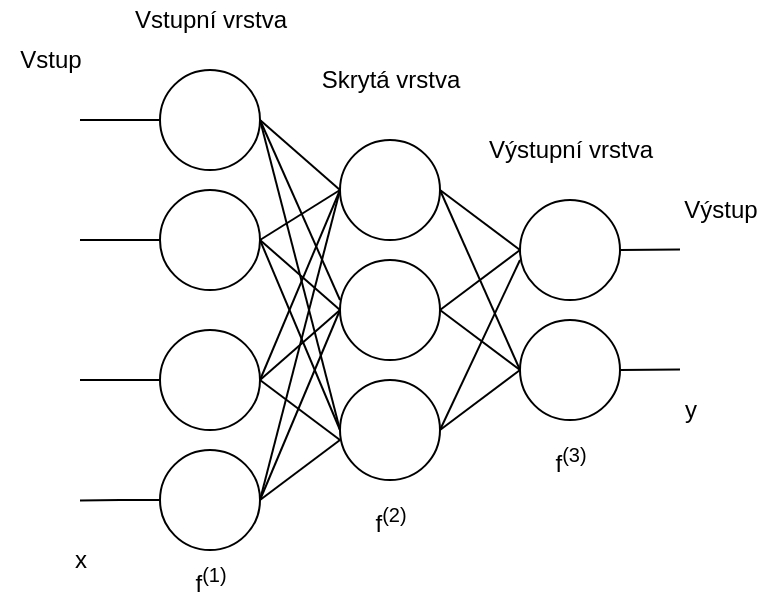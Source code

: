 <mxfile version="13.9.5" type="device"><diagram id="pe4ZUGVDjTM7vw3yoN9L" name="Page-1"><mxGraphModel dx="438" dy="494" grid="1" gridSize="10" guides="1" tooltips="1" connect="1" arrows="1" fold="1" page="1" pageScale="1" pageWidth="850" pageHeight="1100" math="0" shadow="0"><root><mxCell id="0"/><mxCell id="1" parent="0"/><mxCell id="k9sbbypiJCij96CGt9lP-14" style="edgeStyle=orthogonalEdgeStyle;rounded=0;orthogonalLoop=1;jettySize=auto;html=1;exitX=0;exitY=0.5;exitDx=0;exitDy=0;endArrow=none;endFill=0;" edge="1" parent="1" source="k9sbbypiJCij96CGt9lP-1"><mxGeometry relative="1" as="geometry"><mxPoint x="60" y="270" as="targetPoint"/></mxGeometry></mxCell><mxCell id="k9sbbypiJCij96CGt9lP-22" style="edgeStyle=none;rounded=0;orthogonalLoop=1;jettySize=auto;html=1;exitX=1;exitY=0.5;exitDx=0;exitDy=0;entryX=0;entryY=0.5;entryDx=0;entryDy=0;endArrow=none;endFill=0;" edge="1" parent="1" source="k9sbbypiJCij96CGt9lP-1" target="k9sbbypiJCij96CGt9lP-5"><mxGeometry relative="1" as="geometry"/></mxCell><mxCell id="k9sbbypiJCij96CGt9lP-1" value="" style="ellipse;whiteSpace=wrap;html=1;aspect=fixed;" vertex="1" parent="1"><mxGeometry x="100" y="245" width="50" height="50" as="geometry"/></mxCell><mxCell id="k9sbbypiJCij96CGt9lP-15" style="edgeStyle=orthogonalEdgeStyle;rounded=0;orthogonalLoop=1;jettySize=auto;html=1;exitX=0;exitY=0.5;exitDx=0;exitDy=0;endArrow=none;endFill=0;" edge="1" parent="1" source="k9sbbypiJCij96CGt9lP-3"><mxGeometry relative="1" as="geometry"><mxPoint x="60.0" y="330.31" as="targetPoint"/></mxGeometry></mxCell><mxCell id="k9sbbypiJCij96CGt9lP-25" style="edgeStyle=none;rounded=0;orthogonalLoop=1;jettySize=auto;html=1;exitX=1;exitY=0.5;exitDx=0;exitDy=0;endArrow=none;endFill=0;" edge="1" parent="1" source="k9sbbypiJCij96CGt9lP-3"><mxGeometry relative="1" as="geometry"><mxPoint x="190" y="300" as="targetPoint"/></mxGeometry></mxCell><mxCell id="k9sbbypiJCij96CGt9lP-3" value="" style="ellipse;whiteSpace=wrap;html=1;aspect=fixed;" vertex="1" parent="1"><mxGeometry x="100" y="305" width="50" height="50" as="geometry"/></mxCell><mxCell id="k9sbbypiJCij96CGt9lP-28" style="edgeStyle=none;rounded=0;orthogonalLoop=1;jettySize=auto;html=1;exitX=1;exitY=0.5;exitDx=0;exitDy=0;entryX=0;entryY=0.5;entryDx=0;entryDy=0;endArrow=none;endFill=0;" edge="1" parent="1" source="k9sbbypiJCij96CGt9lP-5" target="k9sbbypiJCij96CGt9lP-8"><mxGeometry relative="1" as="geometry"/></mxCell><mxCell id="k9sbbypiJCij96CGt9lP-5" value="" style="ellipse;whiteSpace=wrap;html=1;aspect=fixed;" vertex="1" parent="1"><mxGeometry x="190" y="150" width="50" height="50" as="geometry"/></mxCell><mxCell id="k9sbbypiJCij96CGt9lP-30" style="edgeStyle=none;rounded=0;orthogonalLoop=1;jettySize=auto;html=1;exitX=1;exitY=0.5;exitDx=0;exitDy=0;entryX=0;entryY=0.5;entryDx=0;entryDy=0;endArrow=none;endFill=0;" edge="1" parent="1" source="k9sbbypiJCij96CGt9lP-6" target="k9sbbypiJCij96CGt9lP-8"><mxGeometry relative="1" as="geometry"/></mxCell><mxCell id="k9sbbypiJCij96CGt9lP-6" value="" style="ellipse;whiteSpace=wrap;html=1;aspect=fixed;" vertex="1" parent="1"><mxGeometry x="190" y="210" width="50" height="50" as="geometry"/></mxCell><mxCell id="k9sbbypiJCij96CGt9lP-31" style="edgeStyle=none;rounded=0;orthogonalLoop=1;jettySize=auto;html=1;exitX=1;exitY=0.5;exitDx=0;exitDy=0;endArrow=none;endFill=0;" edge="1" parent="1" source="k9sbbypiJCij96CGt9lP-7"><mxGeometry relative="1" as="geometry"><mxPoint x="280" y="210" as="targetPoint"/></mxGeometry></mxCell><mxCell id="k9sbbypiJCij96CGt9lP-7" value="" style="ellipse;whiteSpace=wrap;html=1;aspect=fixed;" vertex="1" parent="1"><mxGeometry x="190" y="270" width="50" height="50" as="geometry"/></mxCell><mxCell id="k9sbbypiJCij96CGt9lP-34" style="edgeStyle=none;rounded=0;orthogonalLoop=1;jettySize=auto;html=1;exitX=1;exitY=0.5;exitDx=0;exitDy=0;endArrow=none;endFill=0;" edge="1" parent="1" source="k9sbbypiJCij96CGt9lP-8"><mxGeometry relative="1" as="geometry"><mxPoint x="360" y="204.793" as="targetPoint"/></mxGeometry></mxCell><mxCell id="k9sbbypiJCij96CGt9lP-8" value="" style="ellipse;whiteSpace=wrap;html=1;aspect=fixed;" vertex="1" parent="1"><mxGeometry x="280" y="180" width="50" height="50" as="geometry"/></mxCell><mxCell id="k9sbbypiJCij96CGt9lP-35" style="edgeStyle=none;rounded=0;orthogonalLoop=1;jettySize=auto;html=1;exitX=1;exitY=0.5;exitDx=0;exitDy=0;endArrow=none;endFill=0;" edge="1" parent="1" source="k9sbbypiJCij96CGt9lP-9"><mxGeometry relative="1" as="geometry"><mxPoint x="360" y="264.793" as="targetPoint"/></mxGeometry></mxCell><mxCell id="k9sbbypiJCij96CGt9lP-9" value="" style="ellipse;whiteSpace=wrap;html=1;aspect=fixed;" vertex="1" parent="1"><mxGeometry x="280" y="240" width="50" height="50" as="geometry"/></mxCell><mxCell id="k9sbbypiJCij96CGt9lP-12" style="edgeStyle=orthogonalEdgeStyle;rounded=0;orthogonalLoop=1;jettySize=auto;html=1;exitX=0;exitY=0.5;exitDx=0;exitDy=0;endArrow=none;endFill=0;" edge="1" parent="1" source="k9sbbypiJCij96CGt9lP-10"><mxGeometry relative="1" as="geometry"><mxPoint x="60.0" y="139.966" as="targetPoint"/></mxGeometry></mxCell><mxCell id="k9sbbypiJCij96CGt9lP-16" style="rounded=0;orthogonalLoop=1;jettySize=auto;html=1;entryX=0;entryY=0.5;entryDx=0;entryDy=0;endArrow=none;endFill=0;" edge="1" parent="1" target="k9sbbypiJCij96CGt9lP-5"><mxGeometry relative="1" as="geometry"><mxPoint x="150" y="140" as="sourcePoint"/></mxGeometry></mxCell><mxCell id="k9sbbypiJCij96CGt9lP-10" value="" style="ellipse;whiteSpace=wrap;html=1;aspect=fixed;" vertex="1" parent="1"><mxGeometry x="100" y="115" width="50" height="50" as="geometry"/></mxCell><mxCell id="k9sbbypiJCij96CGt9lP-13" style="edgeStyle=orthogonalEdgeStyle;rounded=0;orthogonalLoop=1;jettySize=auto;html=1;exitX=0;exitY=0.5;exitDx=0;exitDy=0;endArrow=none;endFill=0;" edge="1" parent="1" source="k9sbbypiJCij96CGt9lP-11"><mxGeometry relative="1" as="geometry"><mxPoint x="60.0" y="199.966" as="targetPoint"/></mxGeometry></mxCell><mxCell id="k9sbbypiJCij96CGt9lP-19" style="edgeStyle=none;rounded=0;orthogonalLoop=1;jettySize=auto;html=1;exitX=1;exitY=0.5;exitDx=0;exitDy=0;entryX=0;entryY=0.5;entryDx=0;entryDy=0;endArrow=none;endFill=0;" edge="1" parent="1" source="k9sbbypiJCij96CGt9lP-11" target="k9sbbypiJCij96CGt9lP-5"><mxGeometry relative="1" as="geometry"/></mxCell><mxCell id="k9sbbypiJCij96CGt9lP-11" value="" style="ellipse;whiteSpace=wrap;html=1;aspect=fixed;" vertex="1" parent="1"><mxGeometry x="100" y="175" width="50" height="50" as="geometry"/></mxCell><mxCell id="k9sbbypiJCij96CGt9lP-17" style="rounded=0;orthogonalLoop=1;jettySize=auto;html=1;entryX=0;entryY=0.4;entryDx=0;entryDy=0;endArrow=none;endFill=0;exitX=1;exitY=0.5;exitDx=0;exitDy=0;entryPerimeter=0;" edge="1" parent="1" source="k9sbbypiJCij96CGt9lP-10" target="k9sbbypiJCij96CGt9lP-6"><mxGeometry relative="1" as="geometry"><mxPoint x="160" y="150" as="sourcePoint"/><mxPoint x="200" y="185" as="targetPoint"/></mxGeometry></mxCell><mxCell id="k9sbbypiJCij96CGt9lP-18" style="rounded=0;orthogonalLoop=1;jettySize=auto;html=1;entryX=0;entryY=0.5;entryDx=0;entryDy=0;endArrow=none;endFill=0;exitX=1;exitY=0.5;exitDx=0;exitDy=0;" edge="1" parent="1" source="k9sbbypiJCij96CGt9lP-10" target="k9sbbypiJCij96CGt9lP-7"><mxGeometry relative="1" as="geometry"><mxPoint x="160" y="150" as="sourcePoint"/><mxPoint x="200" y="240" as="targetPoint"/></mxGeometry></mxCell><mxCell id="k9sbbypiJCij96CGt9lP-20" style="edgeStyle=none;rounded=0;orthogonalLoop=1;jettySize=auto;html=1;exitX=1;exitY=0.5;exitDx=0;exitDy=0;entryX=0;entryY=0.5;entryDx=0;entryDy=0;endArrow=none;endFill=0;" edge="1" parent="1" source="k9sbbypiJCij96CGt9lP-11" target="k9sbbypiJCij96CGt9lP-6"><mxGeometry relative="1" as="geometry"><mxPoint x="160" y="210" as="sourcePoint"/><mxPoint x="200" y="185" as="targetPoint"/></mxGeometry></mxCell><mxCell id="k9sbbypiJCij96CGt9lP-21" style="edgeStyle=none;rounded=0;orthogonalLoop=1;jettySize=auto;html=1;exitX=1;exitY=0.5;exitDx=0;exitDy=0;entryX=0;entryY=0.5;entryDx=0;entryDy=0;endArrow=none;endFill=0;" edge="1" parent="1" source="k9sbbypiJCij96CGt9lP-11" target="k9sbbypiJCij96CGt9lP-7"><mxGeometry relative="1" as="geometry"><mxPoint x="160" y="210" as="sourcePoint"/><mxPoint x="200" y="245" as="targetPoint"/></mxGeometry></mxCell><mxCell id="k9sbbypiJCij96CGt9lP-23" style="edgeStyle=none;rounded=0;orthogonalLoop=1;jettySize=auto;html=1;exitX=1;exitY=0.5;exitDx=0;exitDy=0;entryX=0;entryY=0.5;entryDx=0;entryDy=0;endArrow=none;endFill=0;" edge="1" parent="1" source="k9sbbypiJCij96CGt9lP-1" target="k9sbbypiJCij96CGt9lP-6"><mxGeometry relative="1" as="geometry"><mxPoint x="160" y="280" as="sourcePoint"/><mxPoint x="200" y="185" as="targetPoint"/></mxGeometry></mxCell><mxCell id="k9sbbypiJCij96CGt9lP-24" style="edgeStyle=none;rounded=0;orthogonalLoop=1;jettySize=auto;html=1;exitX=1;exitY=0.5;exitDx=0;exitDy=0;entryX=0;entryY=0.6;entryDx=0;entryDy=0;endArrow=none;endFill=0;entryPerimeter=0;" edge="1" parent="1" source="k9sbbypiJCij96CGt9lP-1" target="k9sbbypiJCij96CGt9lP-7"><mxGeometry relative="1" as="geometry"><mxPoint x="160" y="280" as="sourcePoint"/><mxPoint x="200" y="245" as="targetPoint"/></mxGeometry></mxCell><mxCell id="k9sbbypiJCij96CGt9lP-26" style="edgeStyle=none;rounded=0;orthogonalLoop=1;jettySize=auto;html=1;exitX=1;exitY=0.5;exitDx=0;exitDy=0;endArrow=none;endFill=0;entryX=0;entryY=0.5;entryDx=0;entryDy=0;" edge="1" parent="1" source="k9sbbypiJCij96CGt9lP-3" target="k9sbbypiJCij96CGt9lP-6"><mxGeometry relative="1" as="geometry"><mxPoint x="200" y="310" as="targetPoint"/><mxPoint x="160" y="340" as="sourcePoint"/></mxGeometry></mxCell><mxCell id="k9sbbypiJCij96CGt9lP-27" style="edgeStyle=none;rounded=0;orthogonalLoop=1;jettySize=auto;html=1;exitX=1;exitY=0.5;exitDx=0;exitDy=0;endArrow=none;endFill=0;entryX=0;entryY=0.5;entryDx=0;entryDy=0;" edge="1" parent="1" source="k9sbbypiJCij96CGt9lP-3" target="k9sbbypiJCij96CGt9lP-5"><mxGeometry relative="1" as="geometry"><mxPoint x="200" y="245" as="targetPoint"/><mxPoint x="160" y="340" as="sourcePoint"/></mxGeometry></mxCell><mxCell id="k9sbbypiJCij96CGt9lP-29" style="edgeStyle=none;rounded=0;orthogonalLoop=1;jettySize=auto;html=1;exitX=1;exitY=0.5;exitDx=0;exitDy=0;entryX=0;entryY=0.5;entryDx=0;entryDy=0;endArrow=none;endFill=0;" edge="1" parent="1" source="k9sbbypiJCij96CGt9lP-5" target="k9sbbypiJCij96CGt9lP-9"><mxGeometry relative="1" as="geometry"><mxPoint x="250" y="185" as="sourcePoint"/><mxPoint x="290" y="215" as="targetPoint"/></mxGeometry></mxCell><mxCell id="k9sbbypiJCij96CGt9lP-32" style="edgeStyle=none;rounded=0;orthogonalLoop=1;jettySize=auto;html=1;exitX=1;exitY=0.5;exitDx=0;exitDy=0;endArrow=none;endFill=0;entryX=0;entryY=0.5;entryDx=0;entryDy=0;" edge="1" parent="1" target="k9sbbypiJCij96CGt9lP-9"><mxGeometry relative="1" as="geometry"><mxPoint x="280" y="210" as="targetPoint"/><mxPoint x="240" y="295" as="sourcePoint"/></mxGeometry></mxCell><mxCell id="k9sbbypiJCij96CGt9lP-33" style="edgeStyle=none;rounded=0;orthogonalLoop=1;jettySize=auto;html=1;exitX=1;exitY=0.5;exitDx=0;exitDy=0;endArrow=none;endFill=0;entryX=0;entryY=0.5;entryDx=0;entryDy=0;" edge="1" parent="1" source="k9sbbypiJCij96CGt9lP-6" target="k9sbbypiJCij96CGt9lP-9"><mxGeometry relative="1" as="geometry"><mxPoint x="290" y="275" as="targetPoint"/><mxPoint x="250" y="305" as="sourcePoint"/></mxGeometry></mxCell><mxCell id="k9sbbypiJCij96CGt9lP-36" value="Vstupní vrstva" style="text;html=1;align=center;verticalAlign=middle;resizable=0;points=[];autosize=1;" vertex="1" parent="1"><mxGeometry x="80" y="80" width="90" height="20" as="geometry"/></mxCell><mxCell id="k9sbbypiJCij96CGt9lP-37" value="Vstup" style="text;html=1;align=center;verticalAlign=middle;resizable=0;points=[];autosize=1;" vertex="1" parent="1"><mxGeometry x="20" y="100" width="50" height="20" as="geometry"/></mxCell><mxCell id="k9sbbypiJCij96CGt9lP-38" value="Skrytá vrstva" style="text;html=1;align=center;verticalAlign=middle;resizable=0;points=[];autosize=1;" vertex="1" parent="1"><mxGeometry x="175" y="110" width="80" height="20" as="geometry"/></mxCell><mxCell id="k9sbbypiJCij96CGt9lP-39" value="Výstupní vrstva" style="text;html=1;align=center;verticalAlign=middle;resizable=0;points=[];autosize=1;" vertex="1" parent="1"><mxGeometry x="255" y="145" width="100" height="20" as="geometry"/></mxCell><mxCell id="k9sbbypiJCij96CGt9lP-40" value="Výstup" style="text;html=1;align=center;verticalAlign=middle;resizable=0;points=[];autosize=1;" vertex="1" parent="1"><mxGeometry x="355" y="175" width="50" height="20" as="geometry"/></mxCell><mxCell id="k9sbbypiJCij96CGt9lP-41" value="x" style="text;html=1;align=center;verticalAlign=middle;resizable=0;points=[];autosize=1;" vertex="1" parent="1"><mxGeometry x="50" y="350" width="20" height="20" as="geometry"/></mxCell><mxCell id="k9sbbypiJCij96CGt9lP-42" value="f&lt;sup&gt;(1)&lt;/sup&gt;" style="text;html=1;align=center;verticalAlign=middle;resizable=0;points=[];autosize=1;" vertex="1" parent="1"><mxGeometry x="110" y="360" width="30" height="20" as="geometry"/></mxCell><mxCell id="k9sbbypiJCij96CGt9lP-43" value="f&lt;sup&gt;(2)&lt;/sup&gt;" style="text;html=1;align=center;verticalAlign=middle;resizable=0;points=[];autosize=1;" vertex="1" parent="1"><mxGeometry x="200" y="330" width="30" height="20" as="geometry"/></mxCell><mxCell id="k9sbbypiJCij96CGt9lP-44" value="f&lt;sup&gt;(3)&lt;/sup&gt;" style="text;html=1;align=center;verticalAlign=middle;resizable=0;points=[];autosize=1;" vertex="1" parent="1"><mxGeometry x="290" y="300" width="30" height="20" as="geometry"/></mxCell><mxCell id="k9sbbypiJCij96CGt9lP-45" value="y" style="text;html=1;align=center;verticalAlign=middle;resizable=0;points=[];autosize=1;" vertex="1" parent="1"><mxGeometry x="355" y="275" width="20" height="20" as="geometry"/></mxCell></root></mxGraphModel></diagram></mxfile>